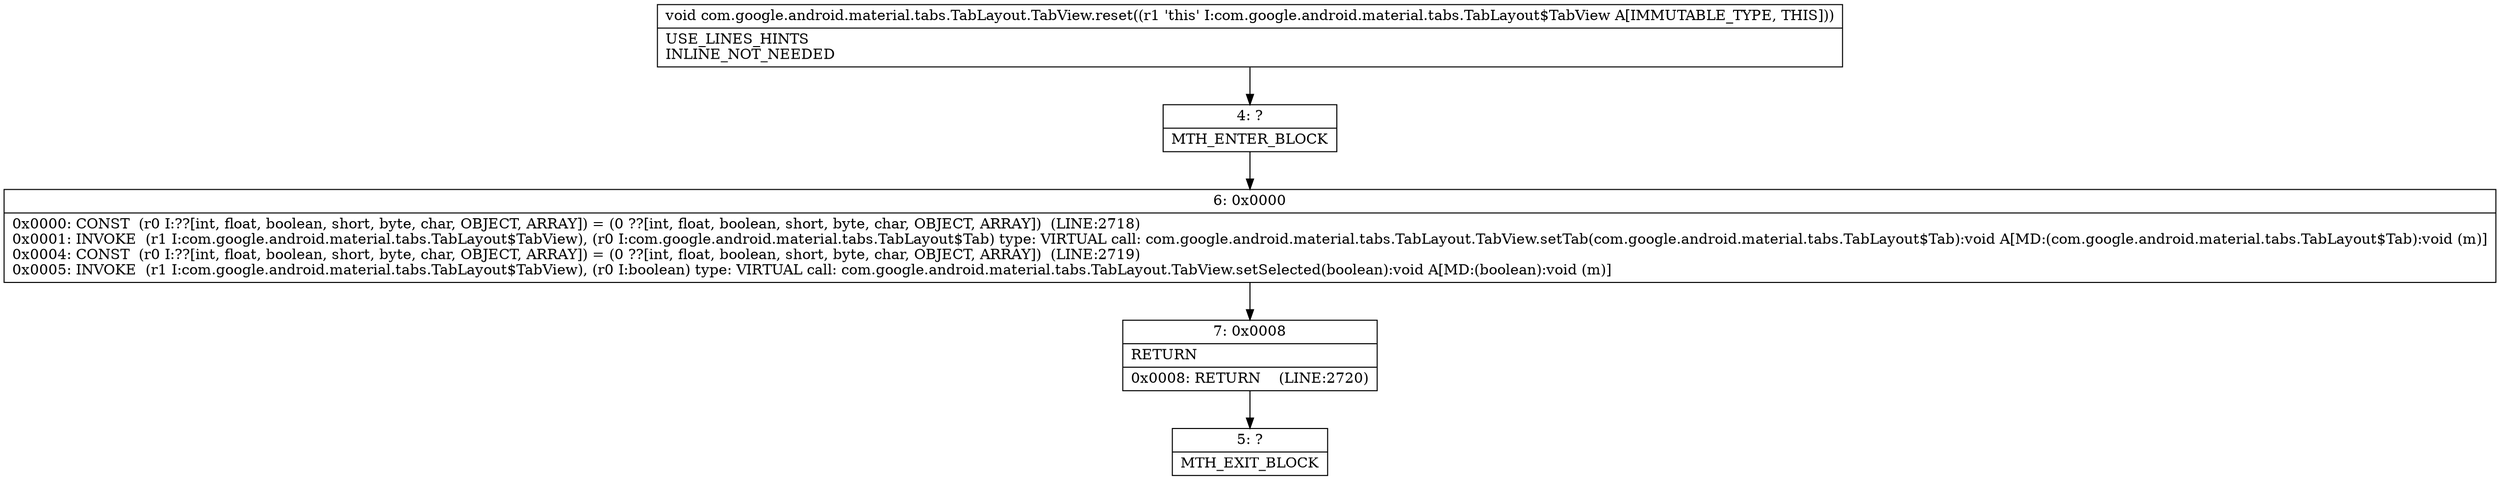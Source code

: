 digraph "CFG forcom.google.android.material.tabs.TabLayout.TabView.reset()V" {
Node_4 [shape=record,label="{4\:\ ?|MTH_ENTER_BLOCK\l}"];
Node_6 [shape=record,label="{6\:\ 0x0000|0x0000: CONST  (r0 I:??[int, float, boolean, short, byte, char, OBJECT, ARRAY]) = (0 ??[int, float, boolean, short, byte, char, OBJECT, ARRAY])  (LINE:2718)\l0x0001: INVOKE  (r1 I:com.google.android.material.tabs.TabLayout$TabView), (r0 I:com.google.android.material.tabs.TabLayout$Tab) type: VIRTUAL call: com.google.android.material.tabs.TabLayout.TabView.setTab(com.google.android.material.tabs.TabLayout$Tab):void A[MD:(com.google.android.material.tabs.TabLayout$Tab):void (m)]\l0x0004: CONST  (r0 I:??[int, float, boolean, short, byte, char, OBJECT, ARRAY]) = (0 ??[int, float, boolean, short, byte, char, OBJECT, ARRAY])  (LINE:2719)\l0x0005: INVOKE  (r1 I:com.google.android.material.tabs.TabLayout$TabView), (r0 I:boolean) type: VIRTUAL call: com.google.android.material.tabs.TabLayout.TabView.setSelected(boolean):void A[MD:(boolean):void (m)]\l}"];
Node_7 [shape=record,label="{7\:\ 0x0008|RETURN\l|0x0008: RETURN    (LINE:2720)\l}"];
Node_5 [shape=record,label="{5\:\ ?|MTH_EXIT_BLOCK\l}"];
MethodNode[shape=record,label="{void com.google.android.material.tabs.TabLayout.TabView.reset((r1 'this' I:com.google.android.material.tabs.TabLayout$TabView A[IMMUTABLE_TYPE, THIS]))  | USE_LINES_HINTS\lINLINE_NOT_NEEDED\l}"];
MethodNode -> Node_4;Node_4 -> Node_6;
Node_6 -> Node_7;
Node_7 -> Node_5;
}

